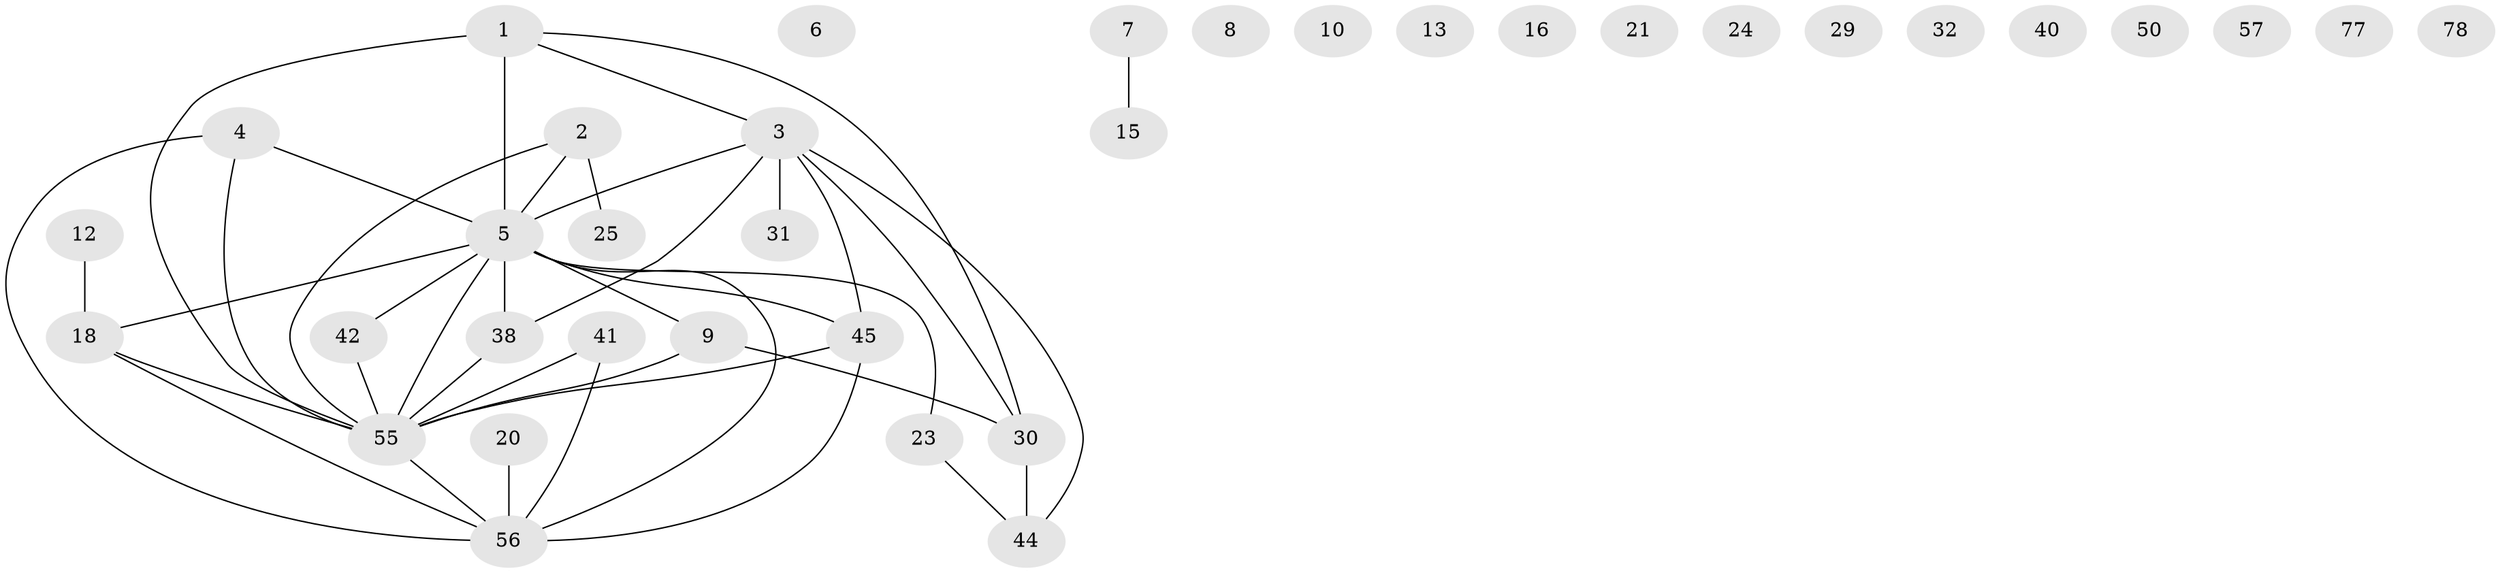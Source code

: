 // original degree distribution, {1: 0.27848101265822783, 2: 0.22784810126582278, 3: 0.16455696202531644, 0: 0.13924050632911392, 6: 0.012658227848101266, 5: 0.05063291139240506, 4: 0.0759493670886076, 7: 0.02531645569620253, 11: 0.012658227848101266, 8: 0.012658227848101266}
// Generated by graph-tools (version 1.1) at 2025/16/03/04/25 18:16:39]
// undirected, 36 vertices, 40 edges
graph export_dot {
graph [start="1"]
  node [color=gray90,style=filled];
  1 [super="+17"];
  2 [super="+11"];
  3 [super="+14+33"];
  4 [super="+51+19+22"];
  5 [super="+72"];
  6 [super="+69"];
  7;
  8 [super="+60"];
  9 [super="+34+54"];
  10;
  12 [super="+28+47"];
  13;
  15 [super="+39"];
  16;
  18 [super="+59+26+27"];
  20;
  21;
  23;
  24;
  25;
  29 [super="+35"];
  30 [super="+67"];
  31 [super="+64"];
  32;
  38 [super="+46"];
  40;
  41;
  42;
  44 [super="+48"];
  45 [super="+49"];
  50;
  55 [super="+62"];
  56 [super="+61"];
  57;
  77;
  78;
  1 -- 3;
  1 -- 5 [weight=2];
  1 -- 55 [weight=2];
  1 -- 30;
  2 -- 55;
  2 -- 25;
  2 -- 5;
  3 -- 5;
  3 -- 45;
  3 -- 30;
  3 -- 31;
  3 -- 38;
  3 -- 44;
  4 -- 55;
  4 -- 56;
  4 -- 5;
  5 -- 23;
  5 -- 38 [weight=3];
  5 -- 42;
  5 -- 45 [weight=2];
  5 -- 55;
  5 -- 56;
  5 -- 9 [weight=2];
  5 -- 18;
  7 -- 15;
  9 -- 30;
  9 -- 55;
  12 -- 18;
  18 -- 56;
  18 -- 55;
  20 -- 56;
  23 -- 44;
  30 -- 44;
  38 -- 55;
  41 -- 56;
  41 -- 55;
  42 -- 55;
  45 -- 56;
  45 -- 55;
  55 -- 56;
}
